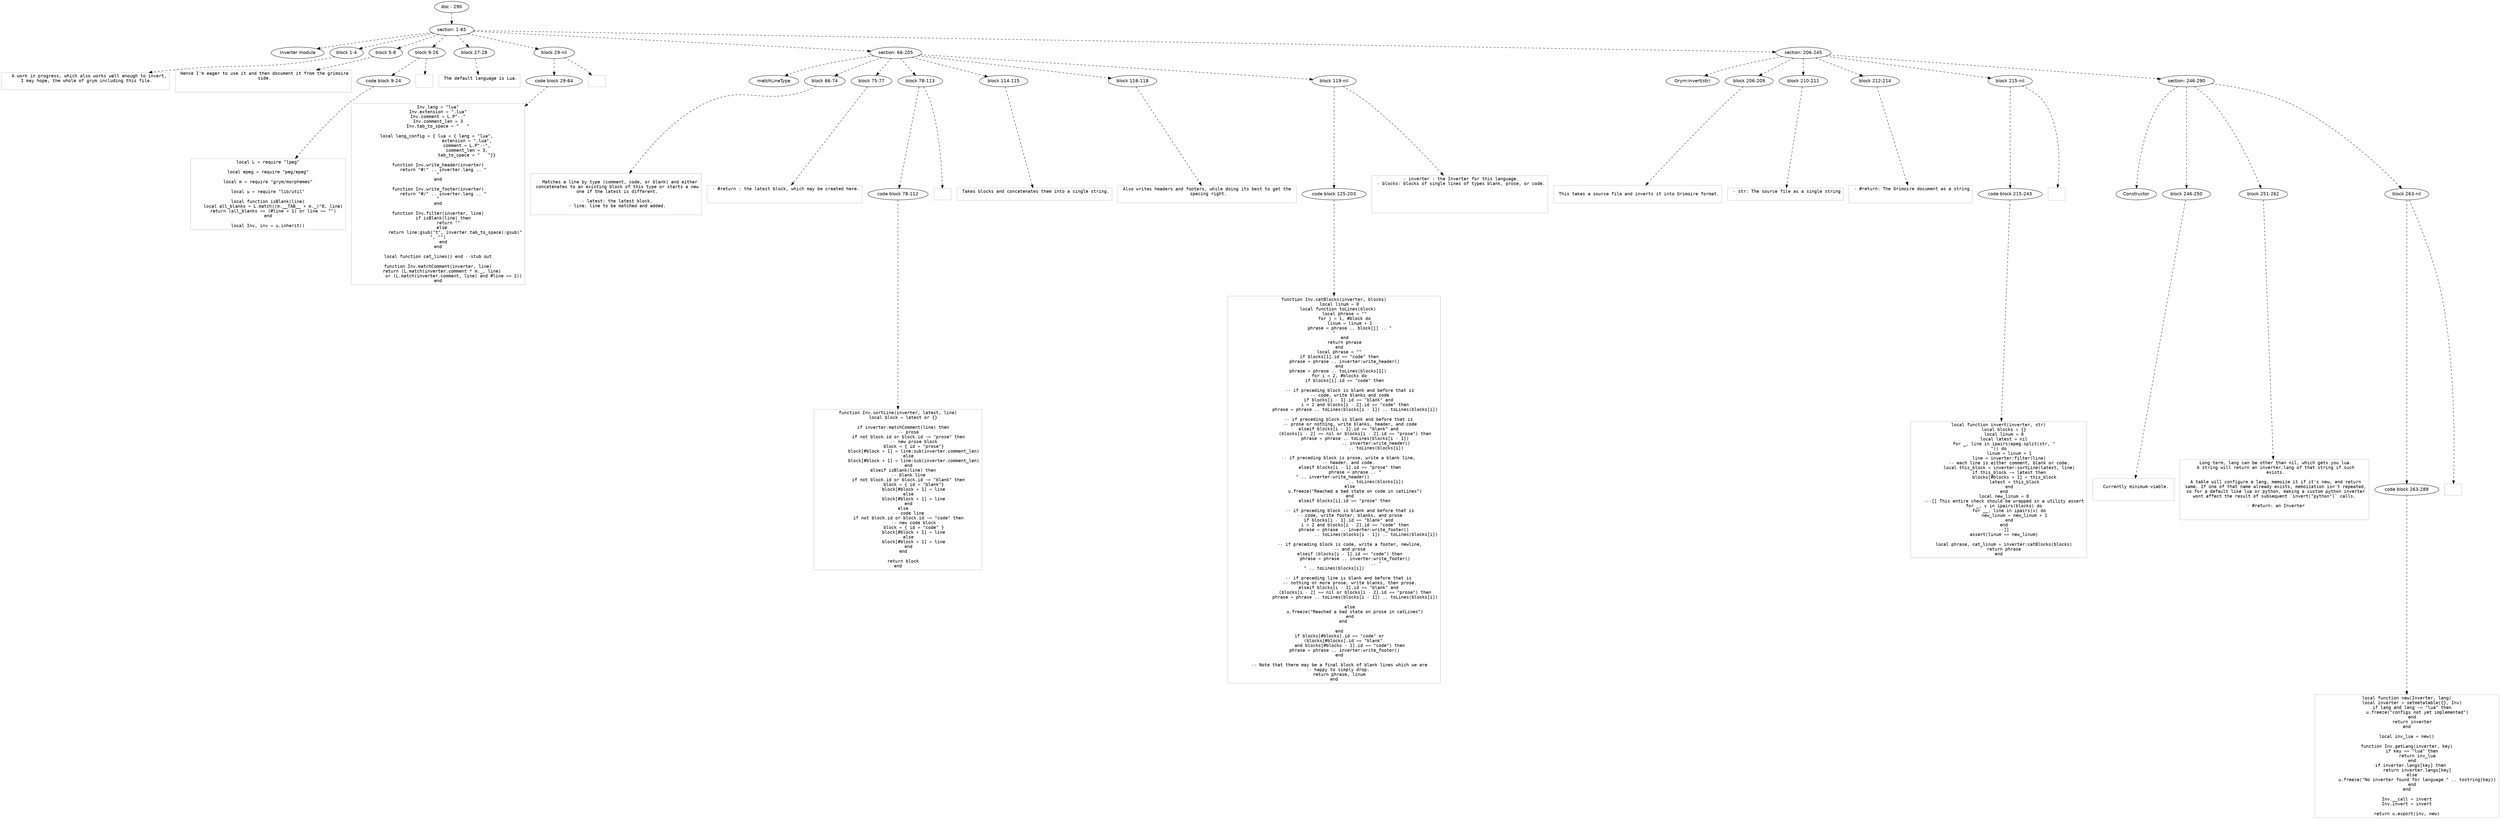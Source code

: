 digraph hierarchy {

node [fontname=Helvetica]
edge [style=dashed]

doc_0 [label="doc - 290"]

doc_0 -> { section_1}
{rank=same; section_1}

section_1 [label="section: 1-65"]

section_1 -> { header_2 block_3 block_4 block_5 block_6 block_7 section_8 section_9}
{rank=same; header_2 block_3 block_4 block_5 block_6 block_7 section_8 section_9}

header_2 [label="Inverter module"]
block_3 [label="block 1-4"]
block_4 [label="block 5-8"]
block_5 [label="block 9-26"]
block_6 [label="block 27-28"]
block_7 [label="block 29-nil"]
section_8 [label="section: 66-205"]
section_9 [label="section: 206-245"]


block_3 -> leaf_10
leaf_10  [color=Gray,shape=rectangle,fontname=Inconsolata,label="   A work in progress, which also works well enough to invert,
 I may hope, the whole of grym including this file.

"]
block_4 -> leaf_11
leaf_11  [color=Gray,shape=rectangle,fontname=Inconsolata,label=" Hence I'm eager to use it and then document it from the grimoire
 side.


"]block_5 -> { codeblock_12}
{rank=same; codeblock_12}

codeblock_12 [label="code block 9-24"]


codeblock_12 -> leaf_13
leaf_13  [color=Gray,shape=rectangle,fontname=Inconsolata,label="local L = require \"lpeg\"

local epeg = require \"peg/epeg\"

local m = require \"grym/morphemes\"

local u = require \"lib/util\"

local function isBlank(line)
    local all_blanks = L.match((m.__TAB__ + m._)^0, line)
    return (all_blanks == (#line + 1) or line == \"\")
end

local Inv, inv = u.inherit()
"]
block_5 -> leaf_14
leaf_14  [color=Gray,shape=rectangle,fontname=Inconsolata,label="

"]
block_6 -> leaf_15
leaf_15  [color=Gray,shape=rectangle,fontname=Inconsolata,label=" The default language is Lua.

"]block_7 -> { codeblock_16}
{rank=same; codeblock_16}

codeblock_16 [label="code block 29-64"]


codeblock_16 -> leaf_17
leaf_17  [color=Gray,shape=rectangle,fontname=Inconsolata,label="Inv.lang = \"lua\"
Inv.extension = \".lua\"
Inv.comment = L.P\"--\"
Inv.comment_len = 3
Inv.tab_to_space = \"   \"

local lang_config = { lua = { lang = \"lua\", 
                      extension = \".lua\",
                      comment = L.P\"--\",
                      comment_len = 3,
                      tab_to_space = \"   \"}}

function Inv.write_header(inverter)
    return \"#!\" .. inverter.lang .. \"\n\"
end

function Inv.write_footer(inverter)
    return \"#/\" .. inverter.lang .. \"\n\"
end

function Inv.filter(inverter, line)
    if isBlank(line) then
        return \"\"
    else 
        return line:gsub(\"\t\", inverter.tab_to_space):gsub(\"\r\", \"\")
    end
end

local function cat_lines() end --stub out

function Inv.matchComment(inverter, line)
    return (L.match(inverter.comment * m._, line) 
            or (L.match(inverter.comment, line) and #line == 2))
end
"]
block_7 -> leaf_18
leaf_18  [color=Gray,shape=rectangle,fontname=Inconsolata,label="
"]section_8 -> { header_19 block_20 block_21 block_22 block_23 block_24 block_25}
{rank=same; header_19 block_20 block_21 block_22 block_23 block_24 block_25}

header_19 [label="matchLineType"]
block_20 [label="block 66-74"]
block_21 [label="block 75-77"]
block_22 [label="block 78-113"]
block_23 [label="block 114-115"]
block_24 [label="block 116-118"]
block_25 [label="block 119-nil"]


block_20 -> leaf_26
leaf_26  [color=Gray,shape=rectangle,fontname=Inconsolata,label="
   Matches a line by type (comment, code, or blank) and either
 concatenates to an existing block of this type or starts a new
 one if the latest is different.
 
 - latest: the latest block.
 - line: line to be matched and added.

"]
block_21 -> leaf_27
leaf_27  [color=Gray,shape=rectangle,fontname=Inconsolata,label=" - #return : the latest block, which may be created here.


"]block_22 -> { codeblock_28}
{rank=same; codeblock_28}

codeblock_28 [label="code block 78-112"]


codeblock_28 -> leaf_29
leaf_29  [color=Gray,shape=rectangle,fontname=Inconsolata,label="function Inv.sortLine(inverter, latest, line)
    local block = latest or {}

    if inverter:matchComment(line) then
        -- prose
        if not block.id or block.id ~= \"prose\" then
            -- new prose block
            block = { id = \"prose\"}
            block[#block + 1] = line:sub(inverter.comment_len)
        else
            block[#block + 1] = line:sub(inverter.comment_len)
        end
    elseif isBlank(line) then
        -- blank line
        if not block.id or block.id ~= \"blank\" then
            block = { id = \"blank\"}
            block[#block + 1] = line
        else
            block[#block + 1] = line
        end
    else
        -- code line
        if not block.id or block.id ~= \"code\" then
            -- new code block
            block = { id = \"code\" }
            block[#block + 1] = line
        else
            block[#block + 1] = line
        end
    end

    return block
end
"]
block_22 -> leaf_30
leaf_30  [color=Gray,shape=rectangle,fontname=Inconsolata,label="
"]
block_23 -> leaf_31
leaf_31  [color=Gray,shape=rectangle,fontname=Inconsolata,label=" Takes blocks and concatenates them into a single string.

"]
block_24 -> leaf_32
leaf_32  [color=Gray,shape=rectangle,fontname=Inconsolata,label=" Also writes headers and footers, while doing its best to get the 
 spacing right.

"]block_25 -> { codeblock_33}
{rank=same; codeblock_33}

codeblock_33 [label="code block 125-203"]


codeblock_33 -> leaf_34
leaf_34  [color=Gray,shape=rectangle,fontname=Inconsolata,label="function Inv.catBlocks(inverter, blocks)
    local linum = 0
    local function toLines(block) 
        local phrase = \"\"
        for j = 1, #block do
            linum = linum + 1
            phrase = phrase .. block[j] .. \"\n\"
        end
        return phrase
    end
    local phrase = \"\"
    if blocks[1].id == \"code\" then
        phrase = phrase .. inverter:write_header()
    end
    phrase = phrase .. toLines(blocks[1]) 
    for i = 2, #blocks do
        if blocks[i].id == \"code\" then

            -- if preceding block is blank and before that is
            -- code, write blanks and code
            if blocks[i - 1].id == \"blank\" and 
                i > 2 and blocks[i - 2].id == \"code\" then
                phrase = phrase .. toLines(blocks[i - 1]) .. toLines(blocks[i])

            -- if preceding block is blank and before that is 
            -- prose or nothing, write blanks, header, and code
            elseif blocks[i - 1].id == \"blank\" and 
                (blocks[i - 2] == nil or blocks[i - 2].id == \"prose\") then
                phrase = phrase .. toLines(blocks[i - 1])
                                .. inverter:write_header()
                                .. toLines(blocks[i])

            -- if preceding block is prose, write a blank line, 
            -- header, and code. 
            elseif blocks[i - 1].id == \"prose\" then
                phrase = phrase .. \"\n\" .. inverter:write_header() 
                                .. toLines(blocks[i])
            else
                u.freeze(\"Reached a bad state on code in catLines\")
            end
        elseif blocks[i].id == \"prose\" then

            -- if preceding block is blank and before that is
            -- code, write footer, blanks, and prose
            if blocks[i - 1].id == \"blank\" and 
                i > 2 and blocks[i - 2].id == \"code\" then
                phrase = phrase .. inverter:write_footer() 
                                .. toLines(blocks[i - 1]) .. toLines(blocks[i])

            -- if preceding block is code, write a footer, newline,
            -- and prose
            elseif (blocks[i - 1].id == \"code\") then
                phrase = phrase .. inverter:write_footer()
                                .. \"\n\" .. toLines(blocks[i])

            -- if preceding line is blank and before that is 
            -- nothing or more prose, write blanks, then prose.
            elseif blocks[i - 1].id == \"blank\" and 
                (blocks[i - 2] == nil or blocks[i - 2].id == \"prose\") then
                phrase = phrase .. toLines(blocks[i - 1]) .. toLines(blocks[i])

            else
                u.freeze(\"Reached a bad state on prose in catLines\")
            end
        end 

    end
    if blocks[#blocks].id == \"code\" or
        (blocks[#blocks].id == \"blank\" 
            and blocks[#blocks - 1].id == \"code\") then
        phrase = phrase .. inverter:write_footer()
    end

    -- Note that there may be a final block of blank lines which we are
    -- happy to simply drop. 
    return phrase, linum
end
"]
block_25 -> leaf_35
leaf_35  [color=Gray,shape=rectangle,fontname=Inconsolata,label=" - inverter : the Inverter for this language.
 - blocks: blocks of single lines of types blank, prose, or code.





"]section_9 -> { header_36 block_37 block_38 block_39 block_40 section_41}
{rank=same; header_36 block_37 block_38 block_39 block_40 section_41}

header_36 [label="Grym:invert(str)"]
block_37 [label="block 206-209"]
block_38 [label="block 210-211"]
block_39 [label="block 212-214"]
block_40 [label="block 215-nil"]
section_41 [label="section: 246-290"]


block_37 -> leaf_42
leaf_42  [color=Gray,shape=rectangle,fontname=Inconsolata,label="
 This takes a source file and inverts it into Grimoire format.

"]
block_38 -> leaf_43
leaf_43  [color=Gray,shape=rectangle,fontname=Inconsolata,label=" - str: The source file as a single string

"]
block_39 -> leaf_44
leaf_44  [color=Gray,shape=rectangle,fontname=Inconsolata,label=" - #return: The Grimoire document as a string


"]block_40 -> { codeblock_45}
{rank=same; codeblock_45}

codeblock_45 [label="code block 215-243"]


codeblock_45 -> leaf_46
leaf_46  [color=Gray,shape=rectangle,fontname=Inconsolata,label="local function invert(inverter, str)
    local blocks = {}
    local linum = 0
    local latest = nil
    for _, line in ipairs(epeg.split(str, \"\n\")) do
        linum = linum + 1
        line = inverter:filter(line)
        -- each line is either comment, blank or code.
        local this_block = inverter:sortLine(latest, line)
        if this_block ~= latest then
            blocks[#blocks + 1] = this_block
            latest = this_block
        end
    end
    local new_linum = 0
    ---[[ This entire check should be wrapped in a utility assert
    for _, v in ipairs(blocks) do
        for __, line in ipairs(v) do
            new_linum = new_linum + 1
        end
    end
    --]]
    assert(linum == new_linum)

    local phrase, cat_linum = inverter:catBlocks(blocks)
    return phrase
end
"]
block_40 -> leaf_47
leaf_47  [color=Gray,shape=rectangle,fontname=Inconsolata,label="

"]section_41 -> { header_48 block_49 block_50 block_51}
{rank=same; header_48 block_49 block_50 block_51}

header_48 [label="Constructor"]
block_49 [label="block 246-250"]
block_50 [label="block 251-262"]
block_51 [label="block 263-nil"]


block_49 -> leaf_52
leaf_52  [color=Gray,shape=rectangle,fontname=Inconsolata,label=" 
   Currently minimum-viable. 


"]
block_50 -> leaf_53
leaf_53  [color=Gray,shape=rectangle,fontname=Inconsolata,label=" Long term, lang can be other than nil, which gets you lua.
 A string will return an inverter.lang of that string if such
 exists.
 
 A table will configure a lang, memoize it if it's new, and return
 same. If one of that name already exists, memoization isn't repeated,
 so for a default like lua or python, making a custom python inverter
 wont affect the result of subsequent `invert(\"python\")` calls. 
 
 - #return: an Inverter


"]block_51 -> { codeblock_54}
{rank=same; codeblock_54}

codeblock_54 [label="code block 263-289"]


codeblock_54 -> leaf_55
leaf_55  [color=Gray,shape=rectangle,fontname=Inconsolata,label="local function new(Inverter, lang)
    local inverter = setmetatable({}, Inv)
    if lang and lang ~= \"lua\" then
        u.freeze(\"configs not yet implemented\")
    end
    return inverter
end

local inv_lua = new()

function Inv.getLang(inverter, key)
    if key == \"lua\" then
        return inv_lua
    end
    if inverter.langs[key] then 
        return inverter.langs[key]
    else
        u.freeze(\"No inverter found for language \" .. tostring(key))
    end
end

Inv.__call = invert
Inv.invert = invert

return u.export(inv, new)
"]
block_51 -> leaf_56
leaf_56  [color=Gray,shape=rectangle,fontname=Inconsolata,label="
"]
}
